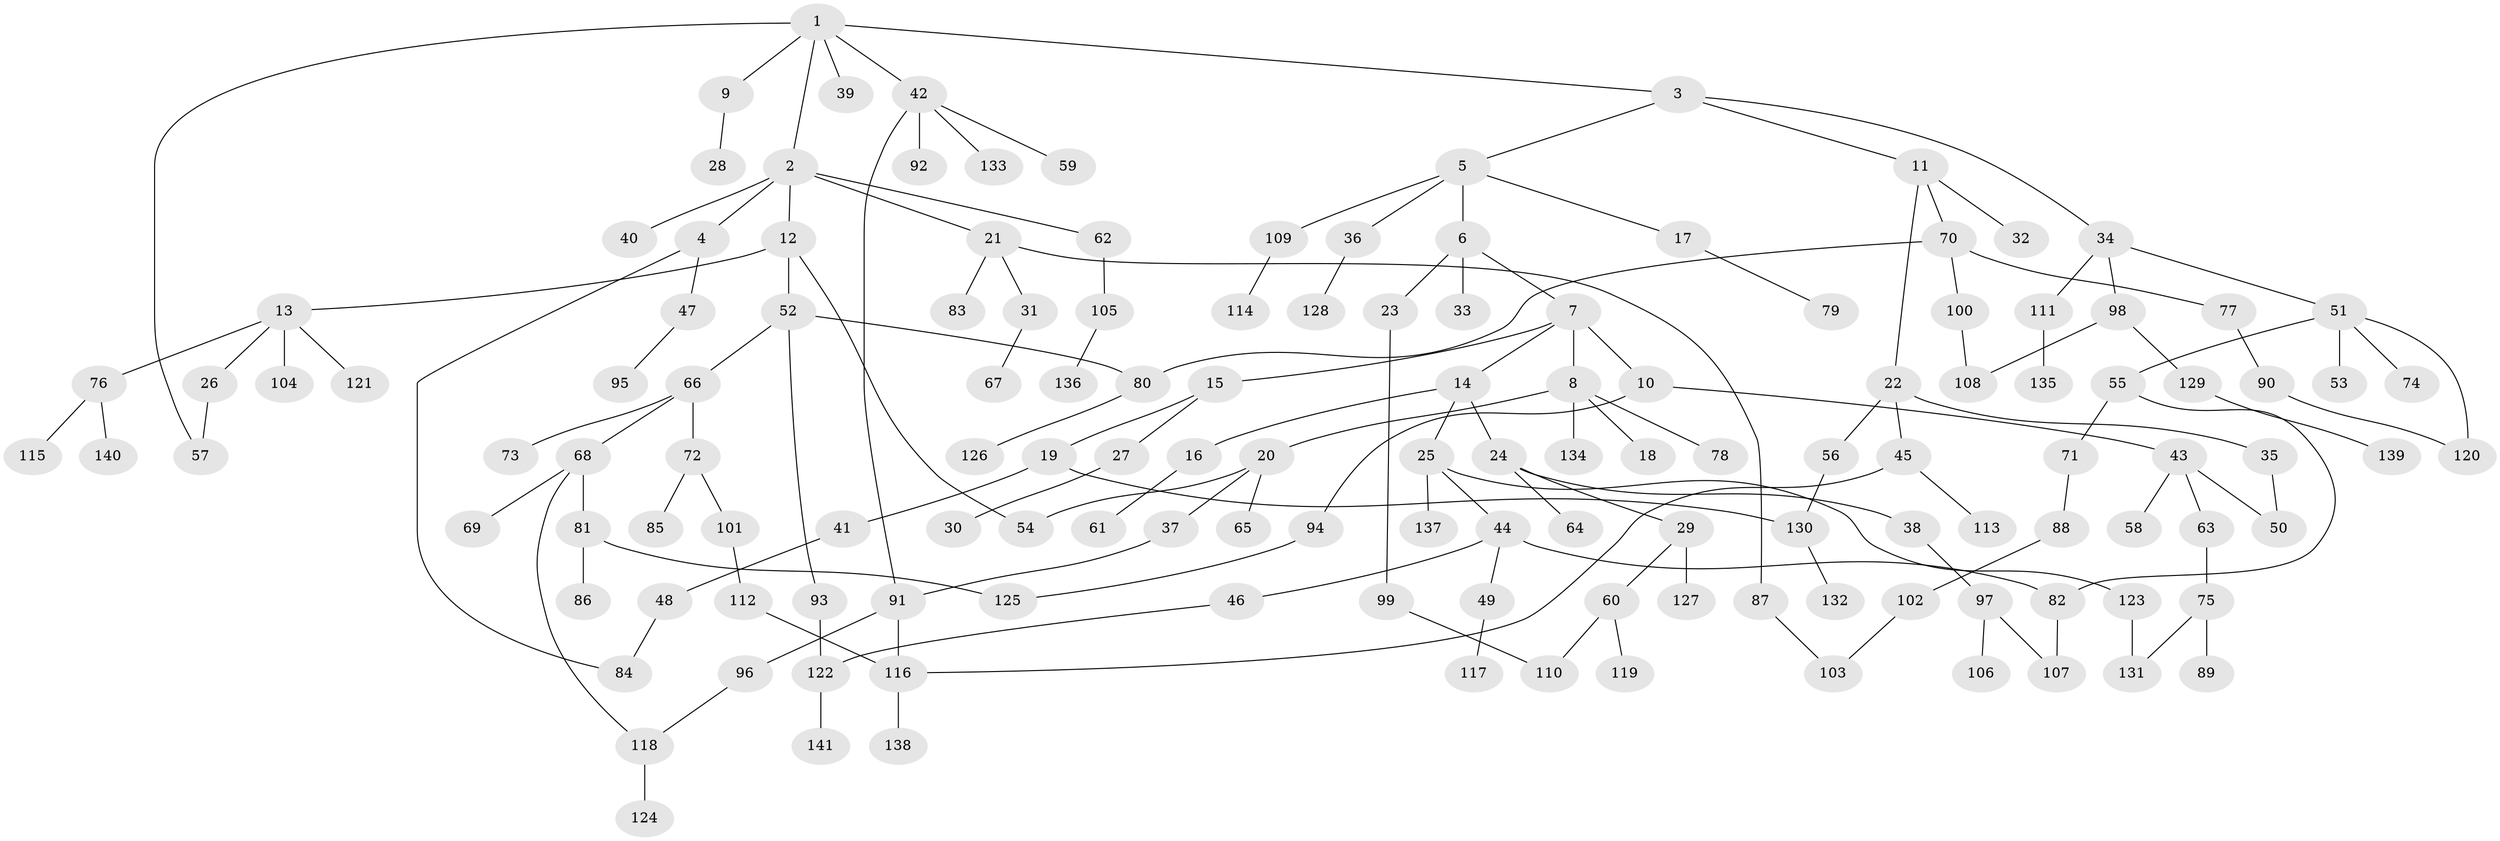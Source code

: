 // Generated by graph-tools (version 1.1) at 2025/42/03/09/25 04:42:26]
// undirected, 141 vertices, 159 edges
graph export_dot {
graph [start="1"]
  node [color=gray90,style=filled];
  1;
  2;
  3;
  4;
  5;
  6;
  7;
  8;
  9;
  10;
  11;
  12;
  13;
  14;
  15;
  16;
  17;
  18;
  19;
  20;
  21;
  22;
  23;
  24;
  25;
  26;
  27;
  28;
  29;
  30;
  31;
  32;
  33;
  34;
  35;
  36;
  37;
  38;
  39;
  40;
  41;
  42;
  43;
  44;
  45;
  46;
  47;
  48;
  49;
  50;
  51;
  52;
  53;
  54;
  55;
  56;
  57;
  58;
  59;
  60;
  61;
  62;
  63;
  64;
  65;
  66;
  67;
  68;
  69;
  70;
  71;
  72;
  73;
  74;
  75;
  76;
  77;
  78;
  79;
  80;
  81;
  82;
  83;
  84;
  85;
  86;
  87;
  88;
  89;
  90;
  91;
  92;
  93;
  94;
  95;
  96;
  97;
  98;
  99;
  100;
  101;
  102;
  103;
  104;
  105;
  106;
  107;
  108;
  109;
  110;
  111;
  112;
  113;
  114;
  115;
  116;
  117;
  118;
  119;
  120;
  121;
  122;
  123;
  124;
  125;
  126;
  127;
  128;
  129;
  130;
  131;
  132;
  133;
  134;
  135;
  136;
  137;
  138;
  139;
  140;
  141;
  1 -- 2;
  1 -- 3;
  1 -- 9;
  1 -- 39;
  1 -- 42;
  1 -- 57;
  2 -- 4;
  2 -- 12;
  2 -- 21;
  2 -- 40;
  2 -- 62;
  3 -- 5;
  3 -- 11;
  3 -- 34;
  4 -- 47;
  4 -- 84;
  5 -- 6;
  5 -- 17;
  5 -- 36;
  5 -- 109;
  6 -- 7;
  6 -- 23;
  6 -- 33;
  7 -- 8;
  7 -- 10;
  7 -- 14;
  7 -- 15;
  8 -- 18;
  8 -- 20;
  8 -- 78;
  8 -- 134;
  9 -- 28;
  10 -- 43;
  10 -- 94;
  11 -- 22;
  11 -- 32;
  11 -- 70;
  12 -- 13;
  12 -- 52;
  12 -- 54;
  13 -- 26;
  13 -- 76;
  13 -- 104;
  13 -- 121;
  14 -- 16;
  14 -- 24;
  14 -- 25;
  15 -- 19;
  15 -- 27;
  16 -- 61;
  17 -- 79;
  19 -- 41;
  19 -- 130;
  20 -- 37;
  20 -- 54;
  20 -- 65;
  21 -- 31;
  21 -- 83;
  21 -- 87;
  22 -- 35;
  22 -- 45;
  22 -- 56;
  23 -- 99;
  24 -- 29;
  24 -- 38;
  24 -- 64;
  25 -- 44;
  25 -- 123;
  25 -- 137;
  26 -- 57;
  27 -- 30;
  29 -- 60;
  29 -- 127;
  31 -- 67;
  34 -- 51;
  34 -- 98;
  34 -- 111;
  35 -- 50;
  36 -- 128;
  37 -- 91;
  38 -- 97;
  41 -- 48;
  42 -- 59;
  42 -- 91;
  42 -- 92;
  42 -- 133;
  43 -- 58;
  43 -- 63;
  43 -- 50;
  44 -- 46;
  44 -- 49;
  44 -- 82;
  45 -- 113;
  45 -- 116;
  46 -- 122;
  47 -- 95;
  48 -- 84;
  49 -- 117;
  51 -- 53;
  51 -- 55;
  51 -- 74;
  51 -- 120;
  52 -- 66;
  52 -- 80;
  52 -- 93;
  55 -- 71;
  55 -- 82;
  56 -- 130;
  60 -- 119;
  60 -- 110;
  62 -- 105;
  63 -- 75;
  66 -- 68;
  66 -- 72;
  66 -- 73;
  68 -- 69;
  68 -- 81;
  68 -- 118;
  70 -- 77;
  70 -- 100;
  70 -- 80;
  71 -- 88;
  72 -- 85;
  72 -- 101;
  75 -- 89;
  75 -- 131;
  76 -- 115;
  76 -- 140;
  77 -- 90;
  80 -- 126;
  81 -- 86;
  81 -- 125;
  82 -- 107;
  87 -- 103;
  88 -- 102;
  90 -- 120;
  91 -- 96;
  91 -- 116;
  93 -- 122;
  94 -- 125;
  96 -- 118;
  97 -- 106;
  97 -- 107;
  98 -- 108;
  98 -- 129;
  99 -- 110;
  100 -- 108;
  101 -- 112;
  102 -- 103;
  105 -- 136;
  109 -- 114;
  111 -- 135;
  112 -- 116;
  116 -- 138;
  118 -- 124;
  122 -- 141;
  123 -- 131;
  129 -- 139;
  130 -- 132;
}
